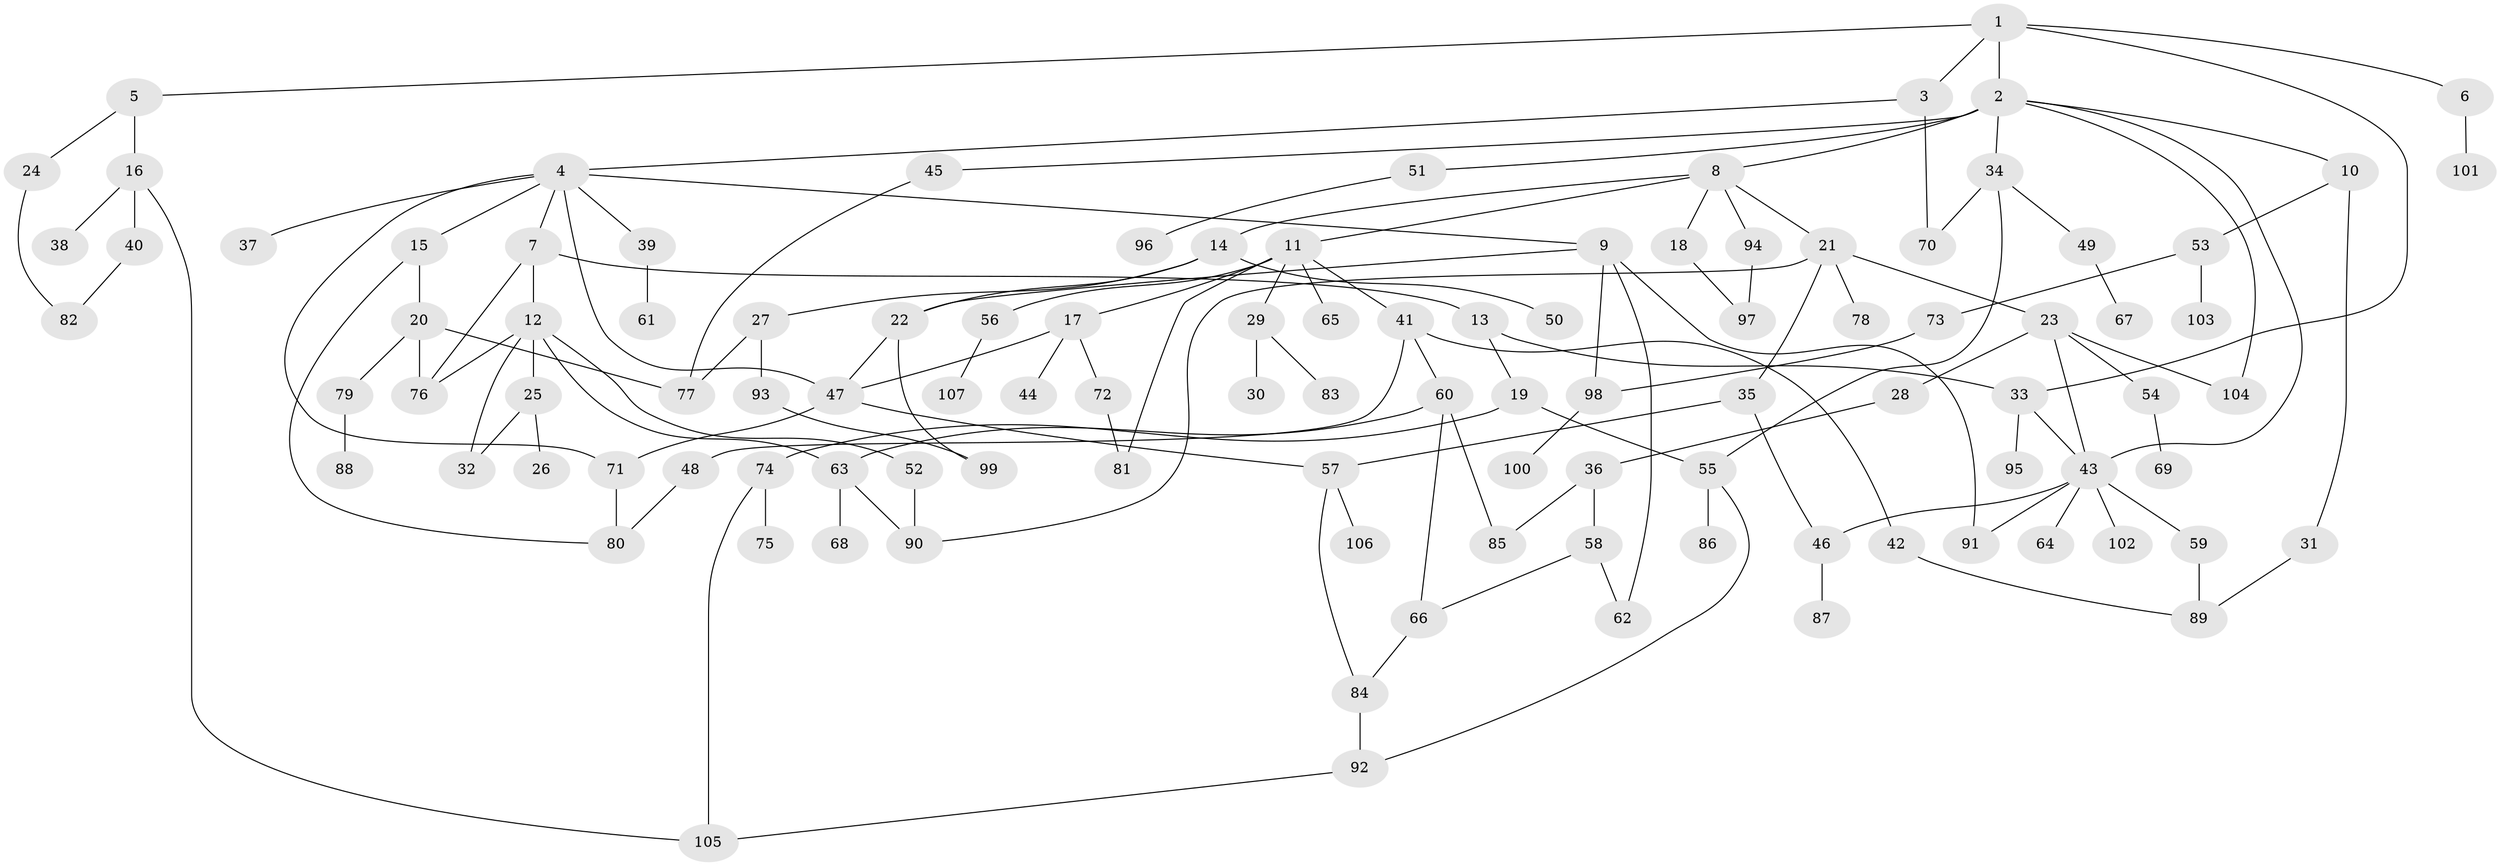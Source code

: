 // Generated by graph-tools (version 1.1) at 2025/10/02/27/25 16:10:55]
// undirected, 107 vertices, 143 edges
graph export_dot {
graph [start="1"]
  node [color=gray90,style=filled];
  1;
  2;
  3;
  4;
  5;
  6;
  7;
  8;
  9;
  10;
  11;
  12;
  13;
  14;
  15;
  16;
  17;
  18;
  19;
  20;
  21;
  22;
  23;
  24;
  25;
  26;
  27;
  28;
  29;
  30;
  31;
  32;
  33;
  34;
  35;
  36;
  37;
  38;
  39;
  40;
  41;
  42;
  43;
  44;
  45;
  46;
  47;
  48;
  49;
  50;
  51;
  52;
  53;
  54;
  55;
  56;
  57;
  58;
  59;
  60;
  61;
  62;
  63;
  64;
  65;
  66;
  67;
  68;
  69;
  70;
  71;
  72;
  73;
  74;
  75;
  76;
  77;
  78;
  79;
  80;
  81;
  82;
  83;
  84;
  85;
  86;
  87;
  88;
  89;
  90;
  91;
  92;
  93;
  94;
  95;
  96;
  97;
  98;
  99;
  100;
  101;
  102;
  103;
  104;
  105;
  106;
  107;
  1 -- 2;
  1 -- 3;
  1 -- 5;
  1 -- 6;
  1 -- 33;
  2 -- 8;
  2 -- 10;
  2 -- 34;
  2 -- 45;
  2 -- 51;
  2 -- 104;
  2 -- 43;
  3 -- 4;
  3 -- 70;
  4 -- 7;
  4 -- 9;
  4 -- 15;
  4 -- 37;
  4 -- 39;
  4 -- 71;
  4 -- 47;
  5 -- 16;
  5 -- 24;
  6 -- 101;
  7 -- 12;
  7 -- 13;
  7 -- 76;
  8 -- 11;
  8 -- 14;
  8 -- 18;
  8 -- 21;
  8 -- 94;
  9 -- 91;
  9 -- 98;
  9 -- 62;
  9 -- 22;
  10 -- 31;
  10 -- 53;
  11 -- 17;
  11 -- 29;
  11 -- 41;
  11 -- 56;
  11 -- 65;
  11 -- 81;
  12 -- 25;
  12 -- 52;
  12 -- 63;
  12 -- 76;
  12 -- 32;
  13 -- 19;
  13 -- 33;
  14 -- 22;
  14 -- 27;
  14 -- 50;
  15 -- 20;
  15 -- 80;
  16 -- 38;
  16 -- 40;
  16 -- 105;
  17 -- 44;
  17 -- 72;
  17 -- 47;
  18 -- 97;
  19 -- 55;
  19 -- 74;
  20 -- 76;
  20 -- 79;
  20 -- 77;
  21 -- 23;
  21 -- 35;
  21 -- 78;
  21 -- 90;
  22 -- 47;
  22 -- 99;
  23 -- 28;
  23 -- 54;
  23 -- 104;
  23 -- 43;
  24 -- 82;
  25 -- 26;
  25 -- 32;
  27 -- 93;
  27 -- 77;
  28 -- 36;
  29 -- 30;
  29 -- 83;
  31 -- 89;
  33 -- 43;
  33 -- 95;
  34 -- 49;
  34 -- 55;
  34 -- 70;
  35 -- 46;
  35 -- 57;
  36 -- 58;
  36 -- 85;
  39 -- 61;
  40 -- 82;
  41 -- 42;
  41 -- 48;
  41 -- 60;
  42 -- 89;
  43 -- 59;
  43 -- 64;
  43 -- 102;
  43 -- 91;
  43 -- 46;
  45 -- 77;
  46 -- 87;
  47 -- 71;
  47 -- 57;
  48 -- 80;
  49 -- 67;
  51 -- 96;
  52 -- 90;
  53 -- 73;
  53 -- 103;
  54 -- 69;
  55 -- 86;
  55 -- 92;
  56 -- 107;
  57 -- 84;
  57 -- 106;
  58 -- 62;
  58 -- 66;
  59 -- 89;
  60 -- 66;
  60 -- 85;
  60 -- 63;
  63 -- 68;
  63 -- 90;
  66 -- 84;
  71 -- 80;
  72 -- 81;
  73 -- 98;
  74 -- 75;
  74 -- 105;
  79 -- 88;
  84 -- 92;
  92 -- 105;
  93 -- 99;
  94 -- 97;
  98 -- 100;
}
